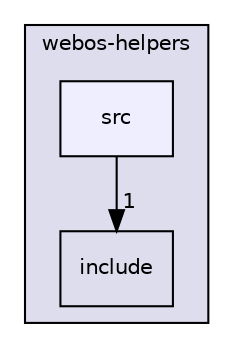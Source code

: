 digraph "webos-helpers/src" {
  compound=true
  node [ fontsize="10", fontname="Helvetica"];
  edge [ labelfontsize="10", labelfontname="Helvetica"];
  subgraph clusterdir_624cde8a026d8ecb0eaa310e86518d3e {
    graph [ bgcolor="#ddddee", pencolor="black", label="webos-helpers" fontname="Helvetica", fontsize="10", URL="dir_624cde8a026d8ecb0eaa310e86518d3e.html"]
  dir_e5683ddce984525fc276611c31a3a06d [shape=box label="include" URL="dir_e5683ddce984525fc276611c31a3a06d.html"];
  dir_e2dc5e2f55fd8c16ce4c2cf5c2c0ec15 [shape=box, label="src", style="filled", fillcolor="#eeeeff", pencolor="black", URL="dir_e2dc5e2f55fd8c16ce4c2cf5c2c0ec15.html"];
  }
  dir_e2dc5e2f55fd8c16ce4c2cf5c2c0ec15->dir_e5683ddce984525fc276611c31a3a06d [headlabel="1", labeldistance=1.5 headhref="dir_000008_000007.html"];
}

